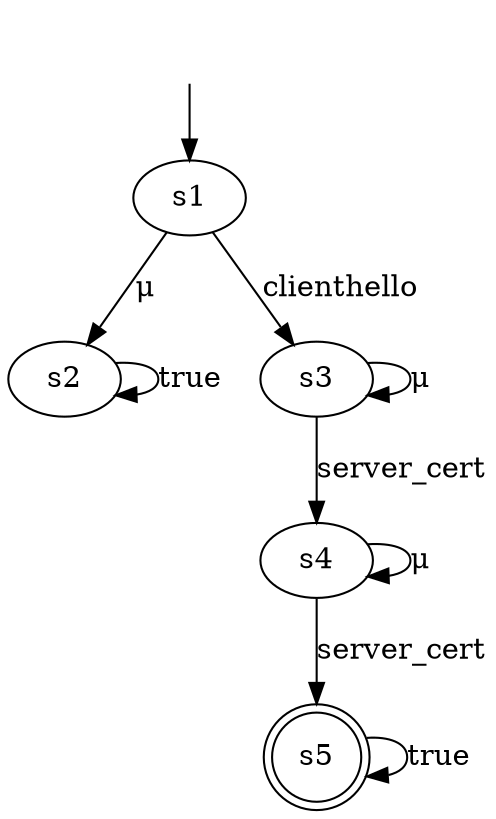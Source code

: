 digraph bug_6 {
s1 [label="s1"];
s2 [label="s2"];
s3 [label="s3"];
s4 [label="s4"];
s5 [label="s5", shape=doublecircle];
s1 -> s2  [label="μ"];
s1 -> s3  [label="clienthello"];
s2 -> s2  [label="true"];
s3 -> s3  [label="μ"];
s3 -> s4  [label="server_cert"];
s4 -> s4  [label="μ"];
s4 -> s5  [label="server_cert"];
s5 -> s5  [label="true"];
__start0 [label="", shape=none];
__start0 -> s1  [label=""];
}
